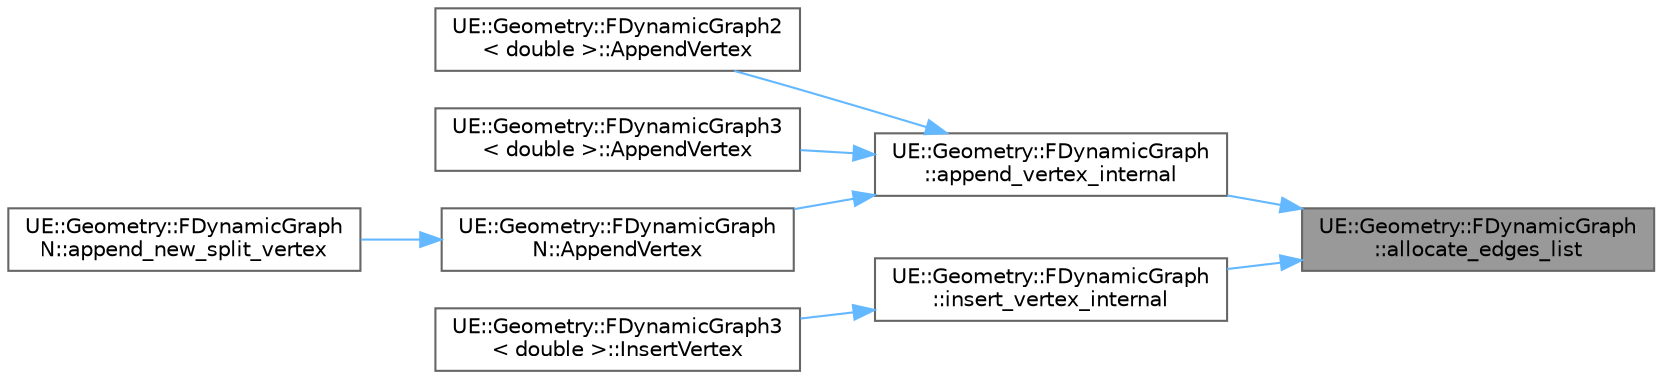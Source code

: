 digraph "UE::Geometry::FDynamicGraph::allocate_edges_list"
{
 // INTERACTIVE_SVG=YES
 // LATEX_PDF_SIZE
  bgcolor="transparent";
  edge [fontname=Helvetica,fontsize=10,labelfontname=Helvetica,labelfontsize=10];
  node [fontname=Helvetica,fontsize=10,shape=box,height=0.2,width=0.4];
  rankdir="RL";
  Node1 [id="Node000001",label="UE::Geometry::FDynamicGraph\l::allocate_edges_list",height=0.2,width=0.4,color="gray40", fillcolor="grey60", style="filled", fontcolor="black",tooltip=" "];
  Node1 -> Node2 [id="edge1_Node000001_Node000002",dir="back",color="steelblue1",style="solid",tooltip=" "];
  Node2 [id="Node000002",label="UE::Geometry::FDynamicGraph\l::append_vertex_internal",height=0.2,width=0.4,color="grey40", fillcolor="white", style="filled",URL="$d4/d80/classUE_1_1Geometry_1_1FDynamicGraph.html#a8c8b49b4f567d58f4100324b92f7dcd4",tooltip=" "];
  Node2 -> Node3 [id="edge2_Node000002_Node000003",dir="back",color="steelblue1",style="solid",tooltip=" "];
  Node3 [id="Node000003",label="UE::Geometry::FDynamicGraph2\l\< double \>::AppendVertex",height=0.2,width=0.4,color="grey40", fillcolor="white", style="filled",URL="$d5/d56/classUE_1_1Geometry_1_1FDynamicGraph2.html#a94bf25340473f1968d58d77fa8c47e1c",tooltip=" "];
  Node2 -> Node4 [id="edge3_Node000002_Node000004",dir="back",color="steelblue1",style="solid",tooltip=" "];
  Node4 [id="Node000004",label="UE::Geometry::FDynamicGraph3\l\< double \>::AppendVertex",height=0.2,width=0.4,color="grey40", fillcolor="white", style="filled",URL="$da/d71/classUE_1_1Geometry_1_1FDynamicGraph3.html#a76fae7a19ad8decc0bf8e9e13f5325bd",tooltip=" "];
  Node2 -> Node5 [id="edge4_Node000002_Node000005",dir="back",color="steelblue1",style="solid",tooltip=" "];
  Node5 [id="Node000005",label="UE::Geometry::FDynamicGraph\lN::AppendVertex",height=0.2,width=0.4,color="grey40", fillcolor="white", style="filled",URL="$d2/d72/classUE_1_1Geometry_1_1FDynamicGraphN.html#ae6d8e7797502e3efc2074afa489c0089",tooltip=" "];
  Node5 -> Node6 [id="edge5_Node000005_Node000006",dir="back",color="steelblue1",style="solid",tooltip=" "];
  Node6 [id="Node000006",label="UE::Geometry::FDynamicGraph\lN::append_new_split_vertex",height=0.2,width=0.4,color="grey40", fillcolor="white", style="filled",URL="$d2/d72/classUE_1_1Geometry_1_1FDynamicGraphN.html#af2110729f774ce5b949de055f9d9d071",tooltip=" "];
  Node1 -> Node7 [id="edge6_Node000001_Node000007",dir="back",color="steelblue1",style="solid",tooltip=" "];
  Node7 [id="Node000007",label="UE::Geometry::FDynamicGraph\l::insert_vertex_internal",height=0.2,width=0.4,color="grey40", fillcolor="white", style="filled",URL="$d4/d80/classUE_1_1Geometry_1_1FDynamicGraph.html#a0f2084b236e8130dde1ecf0f7441564b",tooltip=" "];
  Node7 -> Node8 [id="edge7_Node000007_Node000008",dir="back",color="steelblue1",style="solid",tooltip=" "];
  Node8 [id="Node000008",label="UE::Geometry::FDynamicGraph3\l\< double \>::InsertVertex",height=0.2,width=0.4,color="grey40", fillcolor="white", style="filled",URL="$da/d71/classUE_1_1Geometry_1_1FDynamicGraph3.html#ac7751b9e03f89925445d7b22cb17074a",tooltip=" "];
}
